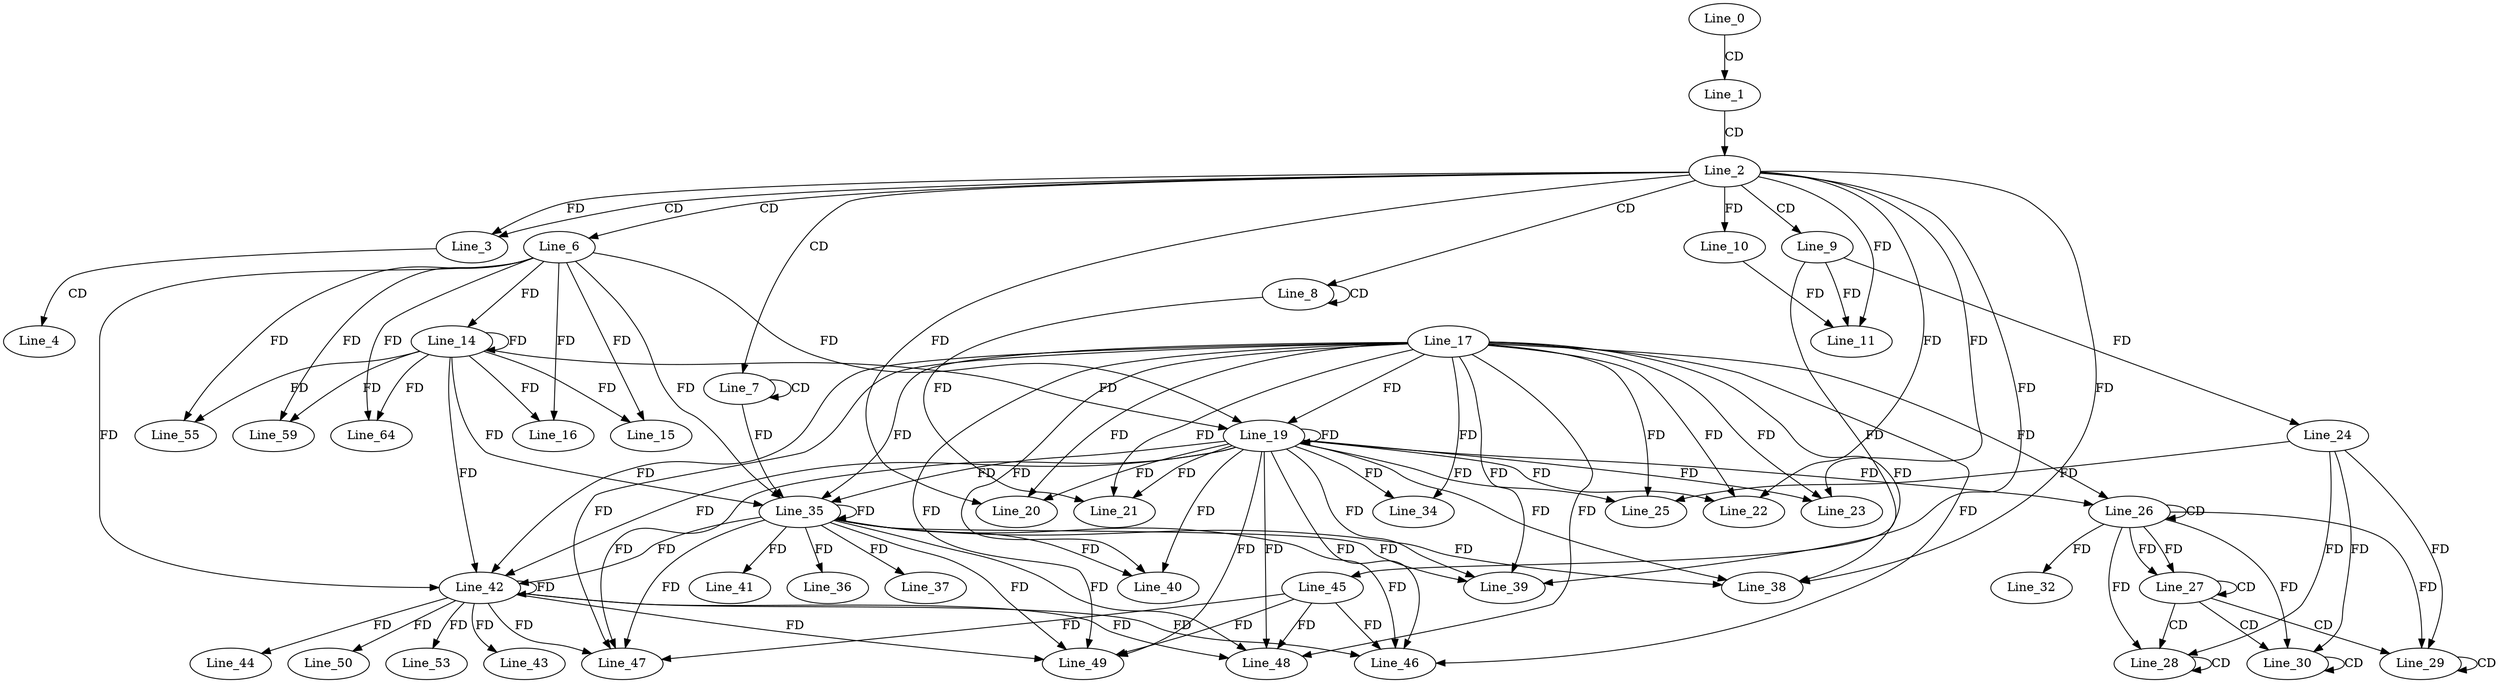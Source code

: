 digraph G {
  Line_0;
  Line_1;
  Line_2;
  Line_3;
  Line_3;
  Line_4;
  Line_6;
  Line_7;
  Line_7;
  Line_7;
  Line_8;
  Line_8;
  Line_8;
  Line_9;
  Line_10;
  Line_11;
  Line_10;
  Line_11;
  Line_11;
  Line_11;
  Line_11;
  Line_14;
  Line_14;
  Line_15;
  Line_16;
  Line_17;
  Line_19;
  Line_19;
  Line_20;
  Line_20;
  Line_21;
  Line_22;
  Line_22;
  Line_23;
  Line_23;
  Line_24;
  Line_25;
  Line_24;
  Line_25;
  Line_26;
  Line_26;
  Line_27;
  Line_27;
  Line_28;
  Line_28;
  Line_28;
  Line_28;
  Line_28;
  Line_29;
  Line_29;
  Line_29;
  Line_29;
  Line_29;
  Line_30;
  Line_30;
  Line_30;
  Line_30;
  Line_30;
  Line_32;
  Line_34;
  Line_35;
  Line_35;
  Line_35;
  Line_36;
  Line_36;
  Line_37;
  Line_38;
  Line_38;
  Line_39;
  Line_39;
  Line_40;
  Line_41;
  Line_42;
  Line_42;
  Line_43;
  Line_43;
  Line_44;
  Line_45;
  Line_46;
  Line_45;
  Line_46;
  Line_47;
  Line_47;
  Line_48;
  Line_48;
  Line_49;
  Line_49;
  Line_50;
  Line_53;
  Line_55;
  Line_59;
  Line_64;
  Line_0 -> Line_1 [ label="CD" ];
  Line_1 -> Line_2 [ label="CD" ];
  Line_2 -> Line_3 [ label="CD" ];
  Line_2 -> Line_3 [ label="FD" ];
  Line_3 -> Line_4 [ label="CD" ];
  Line_2 -> Line_6 [ label="CD" ];
  Line_2 -> Line_7 [ label="CD" ];
  Line_7 -> Line_7 [ label="CD" ];
  Line_2 -> Line_8 [ label="CD" ];
  Line_8 -> Line_8 [ label="CD" ];
  Line_2 -> Line_9 [ label="CD" ];
  Line_2 -> Line_10 [ label="FD" ];
  Line_9 -> Line_11 [ label="FD" ];
  Line_10 -> Line_11 [ label="FD" ];
  Line_2 -> Line_11 [ label="FD" ];
  Line_6 -> Line_14 [ label="FD" ];
  Line_14 -> Line_14 [ label="FD" ];
  Line_6 -> Line_15 [ label="FD" ];
  Line_14 -> Line_15 [ label="FD" ];
  Line_6 -> Line_16 [ label="FD" ];
  Line_14 -> Line_16 [ label="FD" ];
  Line_17 -> Line_19 [ label="FD" ];
  Line_19 -> Line_19 [ label="FD" ];
  Line_6 -> Line_19 [ label="FD" ];
  Line_14 -> Line_19 [ label="FD" ];
  Line_17 -> Line_20 [ label="FD" ];
  Line_19 -> Line_20 [ label="FD" ];
  Line_2 -> Line_20 [ label="FD" ];
  Line_17 -> Line_21 [ label="FD" ];
  Line_19 -> Line_21 [ label="FD" ];
  Line_8 -> Line_21 [ label="FD" ];
  Line_17 -> Line_22 [ label="FD" ];
  Line_19 -> Line_22 [ label="FD" ];
  Line_2 -> Line_22 [ label="FD" ];
  Line_17 -> Line_23 [ label="FD" ];
  Line_19 -> Line_23 [ label="FD" ];
  Line_2 -> Line_23 [ label="FD" ];
  Line_9 -> Line_24 [ label="FD" ];
  Line_17 -> Line_25 [ label="FD" ];
  Line_19 -> Line_25 [ label="FD" ];
  Line_24 -> Line_25 [ label="FD" ];
  Line_26 -> Line_26 [ label="CD" ];
  Line_17 -> Line_26 [ label="FD" ];
  Line_19 -> Line_26 [ label="FD" ];
  Line_26 -> Line_27 [ label="FD" ];
  Line_27 -> Line_27 [ label="CD" ];
  Line_26 -> Line_27 [ label="FD" ];
  Line_27 -> Line_28 [ label="CD" ];
  Line_24 -> Line_28 [ label="FD" ];
  Line_28 -> Line_28 [ label="CD" ];
  Line_26 -> Line_28 [ label="FD" ];
  Line_27 -> Line_29 [ label="CD" ];
  Line_24 -> Line_29 [ label="FD" ];
  Line_29 -> Line_29 [ label="CD" ];
  Line_26 -> Line_29 [ label="FD" ];
  Line_27 -> Line_30 [ label="CD" ];
  Line_24 -> Line_30 [ label="FD" ];
  Line_30 -> Line_30 [ label="CD" ];
  Line_26 -> Line_30 [ label="FD" ];
  Line_26 -> Line_32 [ label="FD" ];
  Line_17 -> Line_34 [ label="FD" ];
  Line_19 -> Line_34 [ label="FD" ];
  Line_17 -> Line_35 [ label="FD" ];
  Line_19 -> Line_35 [ label="FD" ];
  Line_35 -> Line_35 [ label="FD" ];
  Line_6 -> Line_35 [ label="FD" ];
  Line_14 -> Line_35 [ label="FD" ];
  Line_7 -> Line_35 [ label="FD" ];
  Line_35 -> Line_36 [ label="FD" ];
  Line_35 -> Line_37 [ label="FD" ];
  Line_17 -> Line_38 [ label="FD" ];
  Line_19 -> Line_38 [ label="FD" ];
  Line_35 -> Line_38 [ label="FD" ];
  Line_2 -> Line_38 [ label="FD" ];
  Line_17 -> Line_39 [ label="FD" ];
  Line_19 -> Line_39 [ label="FD" ];
  Line_35 -> Line_39 [ label="FD" ];
  Line_2 -> Line_39 [ label="FD" ];
  Line_17 -> Line_40 [ label="FD" ];
  Line_19 -> Line_40 [ label="FD" ];
  Line_35 -> Line_40 [ label="FD" ];
  Line_35 -> Line_41 [ label="FD" ];
  Line_17 -> Line_42 [ label="FD" ];
  Line_19 -> Line_42 [ label="FD" ];
  Line_35 -> Line_42 [ label="FD" ];
  Line_42 -> Line_42 [ label="FD" ];
  Line_6 -> Line_42 [ label="FD" ];
  Line_14 -> Line_42 [ label="FD" ];
  Line_42 -> Line_43 [ label="FD" ];
  Line_42 -> Line_44 [ label="FD" ];
  Line_9 -> Line_45 [ label="FD" ];
  Line_17 -> Line_46 [ label="FD" ];
  Line_19 -> Line_46 [ label="FD" ];
  Line_35 -> Line_46 [ label="FD" ];
  Line_42 -> Line_46 [ label="FD" ];
  Line_45 -> Line_46 [ label="FD" ];
  Line_17 -> Line_47 [ label="FD" ];
  Line_19 -> Line_47 [ label="FD" ];
  Line_35 -> Line_47 [ label="FD" ];
  Line_42 -> Line_47 [ label="FD" ];
  Line_45 -> Line_47 [ label="FD" ];
  Line_17 -> Line_48 [ label="FD" ];
  Line_19 -> Line_48 [ label="FD" ];
  Line_35 -> Line_48 [ label="FD" ];
  Line_42 -> Line_48 [ label="FD" ];
  Line_45 -> Line_48 [ label="FD" ];
  Line_17 -> Line_49 [ label="FD" ];
  Line_19 -> Line_49 [ label="FD" ];
  Line_35 -> Line_49 [ label="FD" ];
  Line_42 -> Line_49 [ label="FD" ];
  Line_45 -> Line_49 [ label="FD" ];
  Line_42 -> Line_50 [ label="FD" ];
  Line_42 -> Line_53 [ label="FD" ];
  Line_6 -> Line_55 [ label="FD" ];
  Line_14 -> Line_55 [ label="FD" ];
  Line_6 -> Line_59 [ label="FD" ];
  Line_14 -> Line_59 [ label="FD" ];
  Line_6 -> Line_64 [ label="FD" ];
  Line_14 -> Line_64 [ label="FD" ];
}
